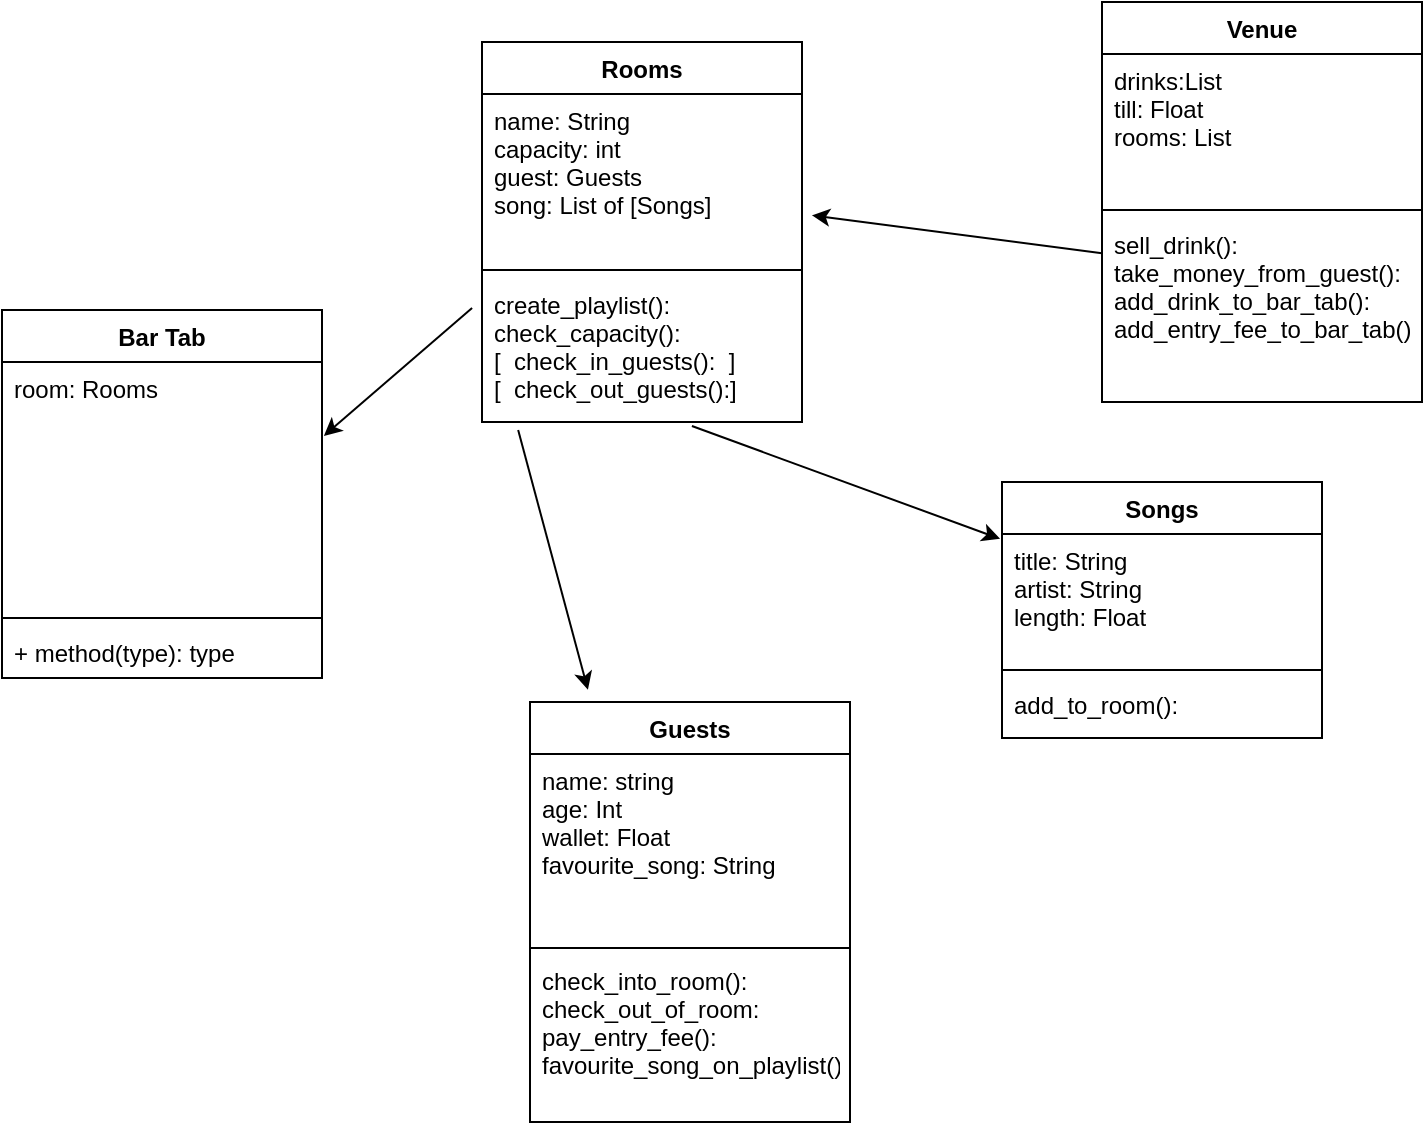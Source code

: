 <mxfile version="13.7.9" type="device"><diagram id="YyJn1LxvXIBn7-MmmLZA" name="Page-1"><mxGraphModel dx="946" dy="680" grid="1" gridSize="10" guides="1" tooltips="1" connect="1" arrows="1" fold="1" page="1" pageScale="1" pageWidth="827" pageHeight="1169" math="0" shadow="0"><root><mxCell id="0"/><mxCell id="1" parent="0"/><mxCell id="cJAszE2UagMoHQaRc6A2-14" value="" style="endArrow=classic;html=1;exitX=0.113;exitY=1.056;exitDx=0;exitDy=0;exitPerimeter=0;entryX=0.181;entryY=-0.029;entryDx=0;entryDy=0;entryPerimeter=0;" parent="1" source="cJAszE2UagMoHQaRc6A2-4" target="cJAszE2UagMoHQaRc6A2-9" edge="1"><mxGeometry width="50" height="50" relative="1" as="geometry"><mxPoint x="390" y="370" as="sourcePoint"/><mxPoint x="150" y="370" as="targetPoint"/><Array as="points"/></mxGeometry></mxCell><mxCell id="cJAszE2UagMoHQaRc6A2-15" value="" style="endArrow=classic;html=1;exitX=0.656;exitY=1.028;exitDx=0;exitDy=0;exitPerimeter=0;entryX=-0.006;entryY=0.038;entryDx=0;entryDy=0;entryPerimeter=0;" parent="1" source="cJAszE2UagMoHQaRc6A2-4" target="cJAszE2UagMoHQaRc6A2-6" edge="1"><mxGeometry width="50" height="50" relative="1" as="geometry"><mxPoint x="260" y="300" as="sourcePoint"/><mxPoint x="320" y="350" as="targetPoint"/></mxGeometry></mxCell><mxCell id="cJAszE2UagMoHQaRc6A2-20" value="" style="endArrow=classic;html=1;entryX=1.031;entryY=0.722;entryDx=0;entryDy=0;entryPerimeter=0;exitX=0;exitY=0.192;exitDx=0;exitDy=0;exitPerimeter=0;" parent="1" source="cJAszE2UagMoHQaRc6A2-19" target="cJAszE2UagMoHQaRc6A2-2" edge="1"><mxGeometry width="50" height="50" relative="1" as="geometry"><mxPoint x="370" y="200" as="sourcePoint"/><mxPoint x="420" y="150" as="targetPoint"/></mxGeometry></mxCell><mxCell id="cJAszE2UagMoHQaRc6A2-16" value="Venue" style="swimlane;fontStyle=1;align=center;verticalAlign=top;childLayout=stackLayout;horizontal=1;startSize=26;horizontalStack=0;resizeParent=1;resizeParentMax=0;resizeLast=0;collapsible=1;marginBottom=0;" parent="1" vertex="1"><mxGeometry x="620" y="40" width="160" height="200" as="geometry"/></mxCell><mxCell id="cJAszE2UagMoHQaRc6A2-17" value="drinks:List &#10;till: Float&#10;rooms: List" style="text;strokeColor=none;fillColor=none;align=left;verticalAlign=top;spacingLeft=4;spacingRight=4;overflow=hidden;rotatable=0;points=[[0,0.5],[1,0.5]];portConstraint=eastwest;" parent="cJAszE2UagMoHQaRc6A2-16" vertex="1"><mxGeometry y="26" width="160" height="74" as="geometry"/></mxCell><mxCell id="cJAszE2UagMoHQaRc6A2-18" value="" style="line;strokeWidth=1;fillColor=none;align=left;verticalAlign=middle;spacingTop=-1;spacingLeft=3;spacingRight=3;rotatable=0;labelPosition=right;points=[];portConstraint=eastwest;" parent="cJAszE2UagMoHQaRc6A2-16" vertex="1"><mxGeometry y="100" width="160" height="8" as="geometry"/></mxCell><mxCell id="cJAszE2UagMoHQaRc6A2-19" value="sell_drink():&#10;take_money_from_guest():&#10;add_drink_to_bar_tab():&#10;add_entry_fee_to_bar_tab():" style="text;strokeColor=none;fillColor=none;align=left;verticalAlign=top;spacingLeft=4;spacingRight=4;overflow=hidden;rotatable=0;points=[[0,0.5],[1,0.5]];portConstraint=eastwest;" parent="cJAszE2UagMoHQaRc6A2-16" vertex="1"><mxGeometry y="108" width="160" height="92" as="geometry"/></mxCell><mxCell id="cJAszE2UagMoHQaRc6A2-1" value="Rooms" style="swimlane;fontStyle=1;align=center;verticalAlign=top;childLayout=stackLayout;horizontal=1;startSize=26;horizontalStack=0;resizeParent=1;resizeParentMax=0;resizeLast=0;collapsible=1;marginBottom=0;" parent="1" vertex="1"><mxGeometry x="310" y="60" width="160" height="190" as="geometry"/></mxCell><mxCell id="cJAszE2UagMoHQaRc6A2-2" value="name: String&#10;capacity: int&#10;guest: Guests&#10;song: List of [Songs]" style="text;strokeColor=none;fillColor=none;align=left;verticalAlign=top;spacingLeft=4;spacingRight=4;overflow=hidden;rotatable=0;points=[[0,0.5],[1,0.5]];portConstraint=eastwest;" parent="cJAszE2UagMoHQaRc6A2-1" vertex="1"><mxGeometry y="26" width="160" height="84" as="geometry"/></mxCell><mxCell id="cJAszE2UagMoHQaRc6A2-3" value="" style="line;strokeWidth=1;fillColor=none;align=left;verticalAlign=middle;spacingTop=-1;spacingLeft=3;spacingRight=3;rotatable=0;labelPosition=right;points=[];portConstraint=eastwest;" parent="cJAszE2UagMoHQaRc6A2-1" vertex="1"><mxGeometry y="110" width="160" height="8" as="geometry"/></mxCell><mxCell id="cJAszE2UagMoHQaRc6A2-4" value="create_playlist():&#10;check_capacity():&#10;[  check_in_guests():  ]&#10;[  check_out_guests():]" style="text;strokeColor=none;fillColor=none;align=left;verticalAlign=top;spacingLeft=4;spacingRight=4;overflow=hidden;rotatable=0;points=[[0,0.5],[1,0.5]];portConstraint=eastwest;" parent="cJAszE2UagMoHQaRc6A2-1" vertex="1"><mxGeometry y="118" width="160" height="72" as="geometry"/></mxCell><mxCell id="cJAszE2UagMoHQaRc6A2-5" value="Songs" style="swimlane;fontStyle=1;align=center;verticalAlign=top;childLayout=stackLayout;horizontal=1;startSize=26;horizontalStack=0;resizeParent=1;resizeParentMax=0;resizeLast=0;collapsible=1;marginBottom=0;" parent="1" vertex="1"><mxGeometry x="570" y="280" width="160" height="128" as="geometry"/></mxCell><mxCell id="cJAszE2UagMoHQaRc6A2-6" value="title: String&#10;artist: String&#10;length: Float" style="text;strokeColor=none;fillColor=none;align=left;verticalAlign=top;spacingLeft=4;spacingRight=4;overflow=hidden;rotatable=0;points=[[0,0.5],[1,0.5]];portConstraint=eastwest;" parent="cJAszE2UagMoHQaRc6A2-5" vertex="1"><mxGeometry y="26" width="160" height="64" as="geometry"/></mxCell><mxCell id="cJAszE2UagMoHQaRc6A2-7" value="" style="line;strokeWidth=1;fillColor=none;align=left;verticalAlign=middle;spacingTop=-1;spacingLeft=3;spacingRight=3;rotatable=0;labelPosition=right;points=[];portConstraint=eastwest;" parent="cJAszE2UagMoHQaRc6A2-5" vertex="1"><mxGeometry y="90" width="160" height="8" as="geometry"/></mxCell><mxCell id="cJAszE2UagMoHQaRc6A2-8" value="add_to_room():" style="text;strokeColor=none;fillColor=none;align=left;verticalAlign=top;spacingLeft=4;spacingRight=4;overflow=hidden;rotatable=0;points=[[0,0.5],[1,0.5]];portConstraint=eastwest;" parent="cJAszE2UagMoHQaRc6A2-5" vertex="1"><mxGeometry y="98" width="160" height="30" as="geometry"/></mxCell><mxCell id="cJAszE2UagMoHQaRc6A2-9" value="Guests" style="swimlane;fontStyle=1;align=center;verticalAlign=top;childLayout=stackLayout;horizontal=1;startSize=26;horizontalStack=0;resizeParent=1;resizeParentMax=0;resizeLast=0;collapsible=1;marginBottom=0;" parent="1" vertex="1"><mxGeometry x="334" y="390" width="160" height="210" as="geometry"/></mxCell><mxCell id="cJAszE2UagMoHQaRc6A2-10" value="name: string&#10;age: Int&#10;wallet: Float&#10;favourite_song: String" style="text;strokeColor=none;fillColor=none;align=left;verticalAlign=top;spacingLeft=4;spacingRight=4;overflow=hidden;rotatable=0;points=[[0,0.5],[1,0.5]];portConstraint=eastwest;" parent="cJAszE2UagMoHQaRc6A2-9" vertex="1"><mxGeometry y="26" width="160" height="94" as="geometry"/></mxCell><mxCell id="cJAszE2UagMoHQaRc6A2-11" value="" style="line;strokeWidth=1;fillColor=none;align=left;verticalAlign=middle;spacingTop=-1;spacingLeft=3;spacingRight=3;rotatable=0;labelPosition=right;points=[];portConstraint=eastwest;" parent="cJAszE2UagMoHQaRc6A2-9" vertex="1"><mxGeometry y="120" width="160" height="6" as="geometry"/></mxCell><mxCell id="cJAszE2UagMoHQaRc6A2-12" value="check_into_room():&#10;check_out_of_room:&#10;pay_entry_fee():&#10;favourite_song_on_playlist():" style="text;strokeColor=none;fillColor=none;align=left;verticalAlign=top;spacingLeft=4;spacingRight=4;overflow=hidden;rotatable=0;points=[[0,0.5],[1,0.5]];portConstraint=eastwest;" parent="cJAszE2UagMoHQaRc6A2-9" vertex="1"><mxGeometry y="126" width="160" height="84" as="geometry"/></mxCell><mxCell id="cJAszE2UagMoHQaRc6A2-21" value="Bar Tab" style="swimlane;fontStyle=1;align=center;verticalAlign=top;childLayout=stackLayout;horizontal=1;startSize=26;horizontalStack=0;resizeParent=1;resizeParentMax=0;resizeLast=0;collapsible=1;marginBottom=0;" parent="1" vertex="1"><mxGeometry x="70" y="194" width="160" height="184" as="geometry"/></mxCell><mxCell id="cJAszE2UagMoHQaRc6A2-22" value="room: Rooms&#10;" style="text;strokeColor=none;fillColor=none;align=left;verticalAlign=top;spacingLeft=4;spacingRight=4;overflow=hidden;rotatable=0;points=[[0,0.5],[1,0.5]];portConstraint=eastwest;" parent="cJAszE2UagMoHQaRc6A2-21" vertex="1"><mxGeometry y="26" width="160" height="124" as="geometry"/></mxCell><mxCell id="cJAszE2UagMoHQaRc6A2-23" value="" style="line;strokeWidth=1;fillColor=none;align=left;verticalAlign=middle;spacingTop=-1;spacingLeft=3;spacingRight=3;rotatable=0;labelPosition=right;points=[];portConstraint=eastwest;" parent="cJAszE2UagMoHQaRc6A2-21" vertex="1"><mxGeometry y="150" width="160" height="8" as="geometry"/></mxCell><mxCell id="cJAszE2UagMoHQaRc6A2-24" value="+ method(type): type" style="text;strokeColor=none;fillColor=none;align=left;verticalAlign=top;spacingLeft=4;spacingRight=4;overflow=hidden;rotatable=0;points=[[0,0.5],[1,0.5]];portConstraint=eastwest;" parent="cJAszE2UagMoHQaRc6A2-21" vertex="1"><mxGeometry y="158" width="160" height="26" as="geometry"/></mxCell><mxCell id="cJAszE2UagMoHQaRc6A2-26" value="" style="endArrow=classic;html=1;entryX=1.006;entryY=0.298;entryDx=0;entryDy=0;entryPerimeter=0;exitX=-0.031;exitY=0.208;exitDx=0;exitDy=0;exitPerimeter=0;" parent="1" source="cJAszE2UagMoHQaRc6A2-4" target="cJAszE2UagMoHQaRc6A2-22" edge="1"><mxGeometry width="50" height="50" relative="1" as="geometry"><mxPoint x="250" y="230" as="sourcePoint"/><mxPoint x="300" y="180" as="targetPoint"/></mxGeometry></mxCell></root></mxGraphModel></diagram></mxfile>